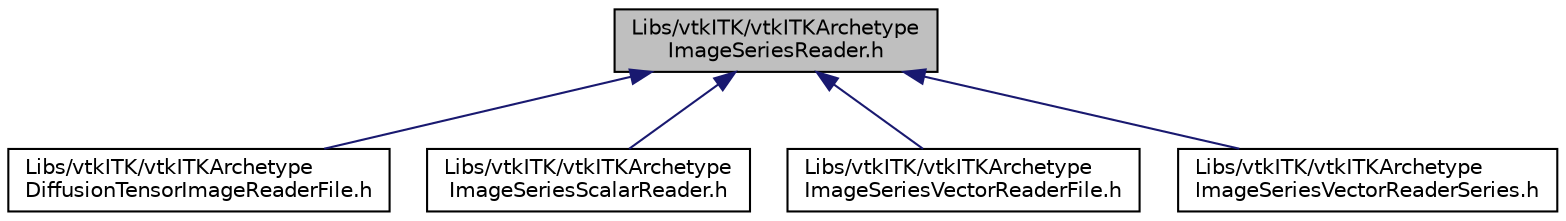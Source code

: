 digraph "Libs/vtkITK/vtkITKArchetypeImageSeriesReader.h"
{
  bgcolor="transparent";
  edge [fontname="Helvetica",fontsize="10",labelfontname="Helvetica",labelfontsize="10"];
  node [fontname="Helvetica",fontsize="10",shape=record];
  Node13 [label="Libs/vtkITK/vtkITKArchetype\lImageSeriesReader.h",height=0.2,width=0.4,color="black", fillcolor="grey75", style="filled", fontcolor="black"];
  Node13 -> Node14 [dir="back",color="midnightblue",fontsize="10",style="solid",fontname="Helvetica"];
  Node14 [label="Libs/vtkITK/vtkITKArchetype\lDiffusionTensorImageReaderFile.h",height=0.2,width=0.4,color="black",URL="$vtkITKArchetypeDiffusionTensorImageReaderFile_8h.html"];
  Node13 -> Node15 [dir="back",color="midnightblue",fontsize="10",style="solid",fontname="Helvetica"];
  Node15 [label="Libs/vtkITK/vtkITKArchetype\lImageSeriesScalarReader.h",height=0.2,width=0.4,color="black",URL="$vtkITKArchetypeImageSeriesScalarReader_8h.html"];
  Node13 -> Node16 [dir="back",color="midnightblue",fontsize="10",style="solid",fontname="Helvetica"];
  Node16 [label="Libs/vtkITK/vtkITKArchetype\lImageSeriesVectorReaderFile.h",height=0.2,width=0.4,color="black",URL="$vtkITKArchetypeImageSeriesVectorReaderFile_8h.html"];
  Node13 -> Node17 [dir="back",color="midnightblue",fontsize="10",style="solid",fontname="Helvetica"];
  Node17 [label="Libs/vtkITK/vtkITKArchetype\lImageSeriesVectorReaderSeries.h",height=0.2,width=0.4,color="black",URL="$vtkITKArchetypeImageSeriesVectorReaderSeries_8h.html"];
}
